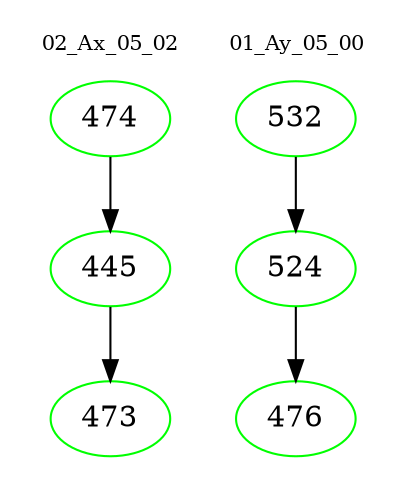 digraph{
subgraph cluster_0 {
color = white
label = "02_Ax_05_02";
fontsize=10;
T0_474 [label="474", color="green"]
T0_474 -> T0_445 [color="black"]
T0_445 [label="445", color="green"]
T0_445 -> T0_473 [color="black"]
T0_473 [label="473", color="green"]
}
subgraph cluster_1 {
color = white
label = "01_Ay_05_00";
fontsize=10;
T1_532 [label="532", color="green"]
T1_532 -> T1_524 [color="black"]
T1_524 [label="524", color="green"]
T1_524 -> T1_476 [color="black"]
T1_476 [label="476", color="green"]
}
}

